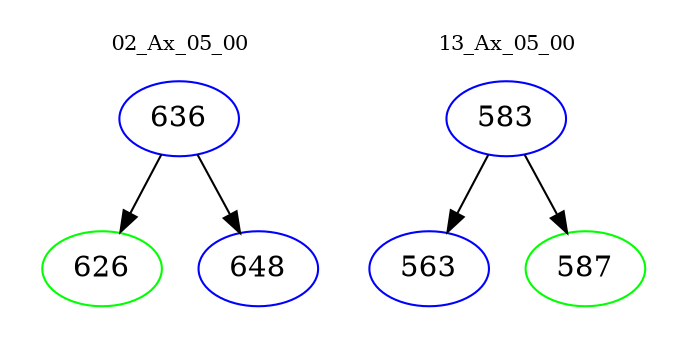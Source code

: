 digraph{
subgraph cluster_0 {
color = white
label = "02_Ax_05_00";
fontsize=10;
T0_636 [label="636", color="blue"]
T0_636 -> T0_626 [color="black"]
T0_626 [label="626", color="green"]
T0_636 -> T0_648 [color="black"]
T0_648 [label="648", color="blue"]
}
subgraph cluster_1 {
color = white
label = "13_Ax_05_00";
fontsize=10;
T1_583 [label="583", color="blue"]
T1_583 -> T1_563 [color="black"]
T1_563 [label="563", color="blue"]
T1_583 -> T1_587 [color="black"]
T1_587 [label="587", color="green"]
}
}
